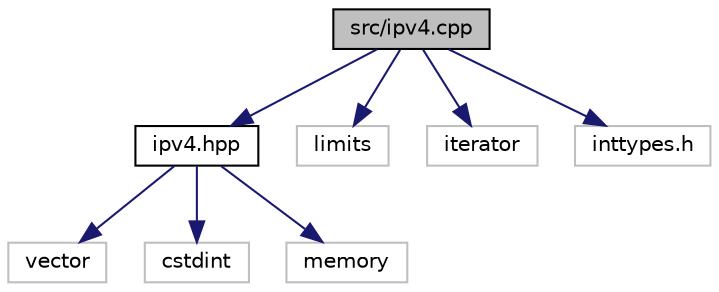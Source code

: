 digraph "src/ipv4.cpp"
{
 // LATEX_PDF_SIZE
  edge [fontname="Helvetica",fontsize="10",labelfontname="Helvetica",labelfontsize="10"];
  node [fontname="Helvetica",fontsize="10",shape=record];
  Node1 [label="src/ipv4.cpp",height=0.2,width=0.4,color="black", fillcolor="grey75", style="filled", fontcolor="black",tooltip="Internet Protocol version 4 (IPv4) class methods."];
  Node1 -> Node2 [color="midnightblue",fontsize="10",style="solid"];
  Node2 [label="ipv4.hpp",height=0.2,width=0.4,color="black", fillcolor="white", style="filled",URL="$ipv4_8hpp.html",tooltip="Internet Protocol version 4 (IPv4) class headers acording rfc792 (https://datatracker...."];
  Node2 -> Node3 [color="midnightblue",fontsize="10",style="solid"];
  Node3 [label="vector",height=0.2,width=0.4,color="grey75", fillcolor="white", style="filled",tooltip=" "];
  Node2 -> Node4 [color="midnightblue",fontsize="10",style="solid"];
  Node4 [label="cstdint",height=0.2,width=0.4,color="grey75", fillcolor="white", style="filled",tooltip=" "];
  Node2 -> Node5 [color="midnightblue",fontsize="10",style="solid"];
  Node5 [label="memory",height=0.2,width=0.4,color="grey75", fillcolor="white", style="filled",tooltip=" "];
  Node1 -> Node6 [color="midnightblue",fontsize="10",style="solid"];
  Node6 [label="limits",height=0.2,width=0.4,color="grey75", fillcolor="white", style="filled",tooltip=" "];
  Node1 -> Node7 [color="midnightblue",fontsize="10",style="solid"];
  Node7 [label="iterator",height=0.2,width=0.4,color="grey75", fillcolor="white", style="filled",tooltip=" "];
  Node1 -> Node8 [color="midnightblue",fontsize="10",style="solid"];
  Node8 [label="inttypes.h",height=0.2,width=0.4,color="grey75", fillcolor="white", style="filled",tooltip=" "];
}
